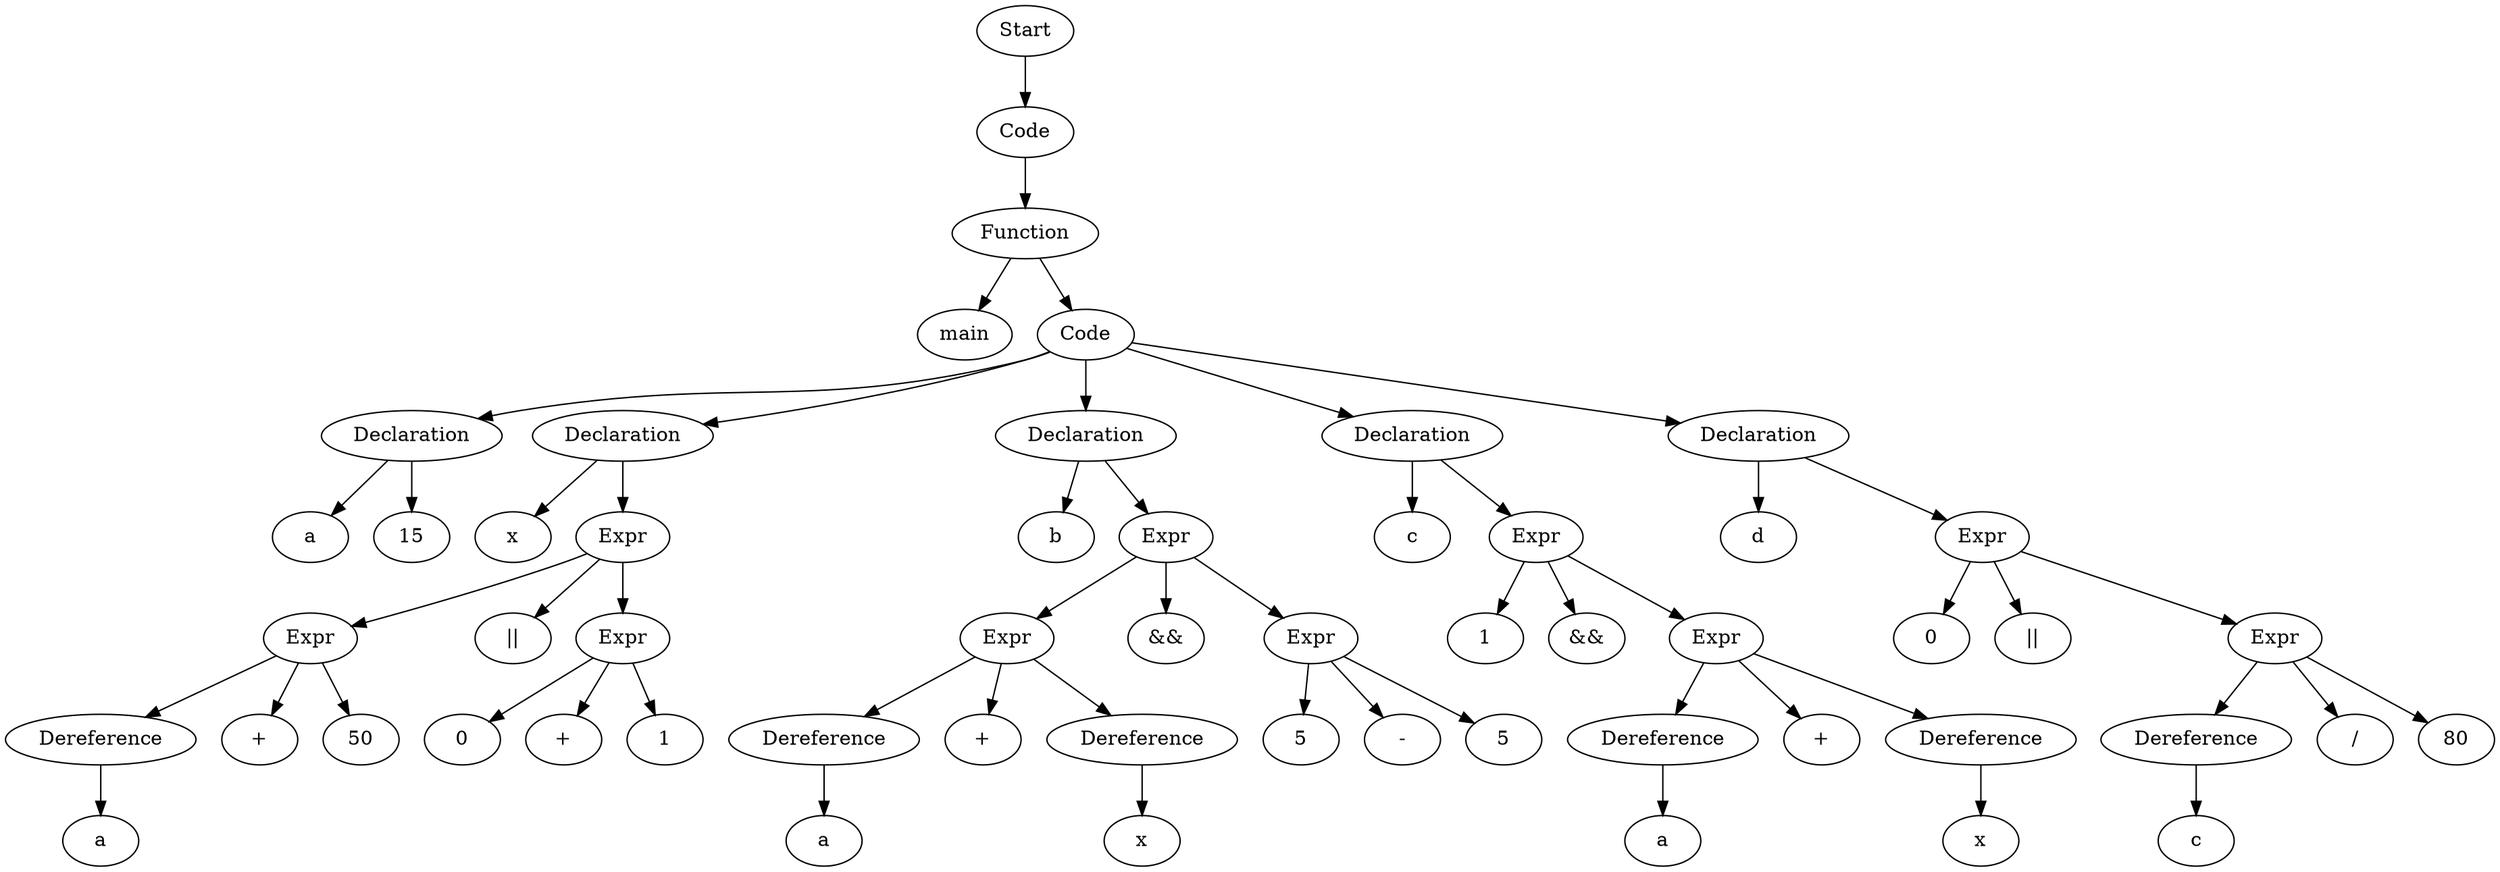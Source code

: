 digraph AST {
  "124238727670048" [label="Start"];
  "124238727670048" -> "124238727668560";
  "124238727668560" [label="Code"];
  "124238727668560" -> "124238727670000";
  "124238727670000" [label="Function"];
  "124238727670000" -> "124238727663520";
  "124238727670000" -> "124238727670672";
  "124238727663520" [label="main"];
  "124238727670672" [label="Code"];
  "124238727670672" -> "124238727673024";
  "124238727670672" -> "124238727665248";
  "124238727670672" -> "124238727668656";
  "124238727670672" -> "124238727671056";
  "124238727670672" -> "124238727675136";
  "124238727673024" [label="Declaration"];
  "124238727673024" -> "124238727670192";
  "124238727673024" -> "124238727671824";
  "124238727670192" [label="a"];
  "124238727671824" [label="15"];
  "124238727665248" [label="Declaration"];
  "124238727665248" -> "124238727672160";
  "124238727665248" -> "124238727663952";
  "124238727672160" [label="x"];
  "124238727663952" [label="Expr"];
  "124238727663952" -> "124238727665104";
  "124238727663952" -> "124238727671344";
  "124238727663952" -> "124238727674656";
  "124238727665104" [label="Expr"];
  "124238727665104" -> "124238727674176";
  "124238727665104" -> "124238727669760";
  "124238727665104" -> "124238727670576";
  "124238727674176" [label="Dereference"];
  "124238727674176" -> "124238727674224";
  "124238727674224" [label="a"];
  "124238727669760" [label="+"];
  "124238727670576" [label="50"];
  "124238727671344" [label="||"];
  "124238727674656" [label="Expr"];
  "124238727674656" -> "124238727670816";
  "124238727674656" -> "124238727664288";
  "124238727674656" -> "124238727671104";
  "124238727670816" [label="0"];
  "124238727664288" [label="+"];
  "124238727671104" [label="1"];
  "124238727668656" [label="Declaration"];
  "124238727668656" -> "124238727668704";
  "124238727668656" -> "124238727674992";
  "124238727668704" [label="b"];
  "124238727674992" [label="Expr"];
  "124238727674992" -> "124238727672112";
  "124238727674992" -> "124238727671008";
  "124238727674992" -> "124238727675808";
  "124238727672112" [label="Expr"];
  "124238727672112" -> "124238727671488";
  "124238727672112" -> "124238727675664";
  "124238727672112" -> "124238727671440";
  "124238727671488" [label="Dereference"];
  "124238727671488" -> "124238727675712";
  "124238727675712" [label="a"];
  "124238727675664" [label="+"];
  "124238727671440" [label="Dereference"];
  "124238727671440" -> "124238727663856";
  "124238727663856" [label="x"];
  "124238727671008" [label="&&"];
  "124238727675808" [label="Expr"];
  "124238727675808" -> "124238727665200";
  "124238727675808" -> "124238727671776";
  "124238727675808" -> "124238727673744";
  "124238727665200" [label="5"];
  "124238727671776" [label="-"];
  "124238727673744" [label="5"];
  "124238727671056" [label="Declaration"];
  "124238727671056" -> "124238727671968";
  "124238727671056" -> "124238727674944";
  "124238727671968" [label="c"];
  "124238727674944" [label="Expr"];
  "124238727674944" -> "124238727674368";
  "124238727674944" -> "124238727674032";
  "124238727674944" -> "124238727669328";
  "124238727674368" [label="1"];
  "124238727674032" [label="&&"];
  "124238727669328" [label="Expr"];
  "124238727669328" -> "124238727675088";
  "124238727669328" -> "124238727674512";
  "124238727669328" -> "124238727671248";
  "124238727675088" [label="Dereference"];
  "124238727675088" -> "124238727672544";
  "124238727672544" [label="a"];
  "124238727674512" [label="+"];
  "124238727671248" [label="Dereference"];
  "124238727671248" -> "124238727757984";
  "124238727757984" [label="x"];
  "124238727675136" [label="Declaration"];
  "124238727675136" -> "124238727758224";
  "124238727675136" -> "124238727758320";
  "124238727758224" [label="d"];
  "124238727758320" [label="Expr"];
  "124238727758320" -> "124238727758704";
  "124238727758320" -> "124238727758608";
  "124238727758320" -> "124238727758752";
  "124238727758704" [label="0"];
  "124238727758608" [label="||"];
  "124238727758752" [label="Expr"];
  "124238727758752" -> "124238727672784";
  "124238727758752" -> "124238727759040";
  "124238727758752" -> "124238727759424";
  "124238727672784" [label="Dereference"];
  "124238727672784" -> "124238727759136";
  "124238727759136" [label="c"];
  "124238727759040" [label="/"];
  "124238727759424" [label="80"];
}
